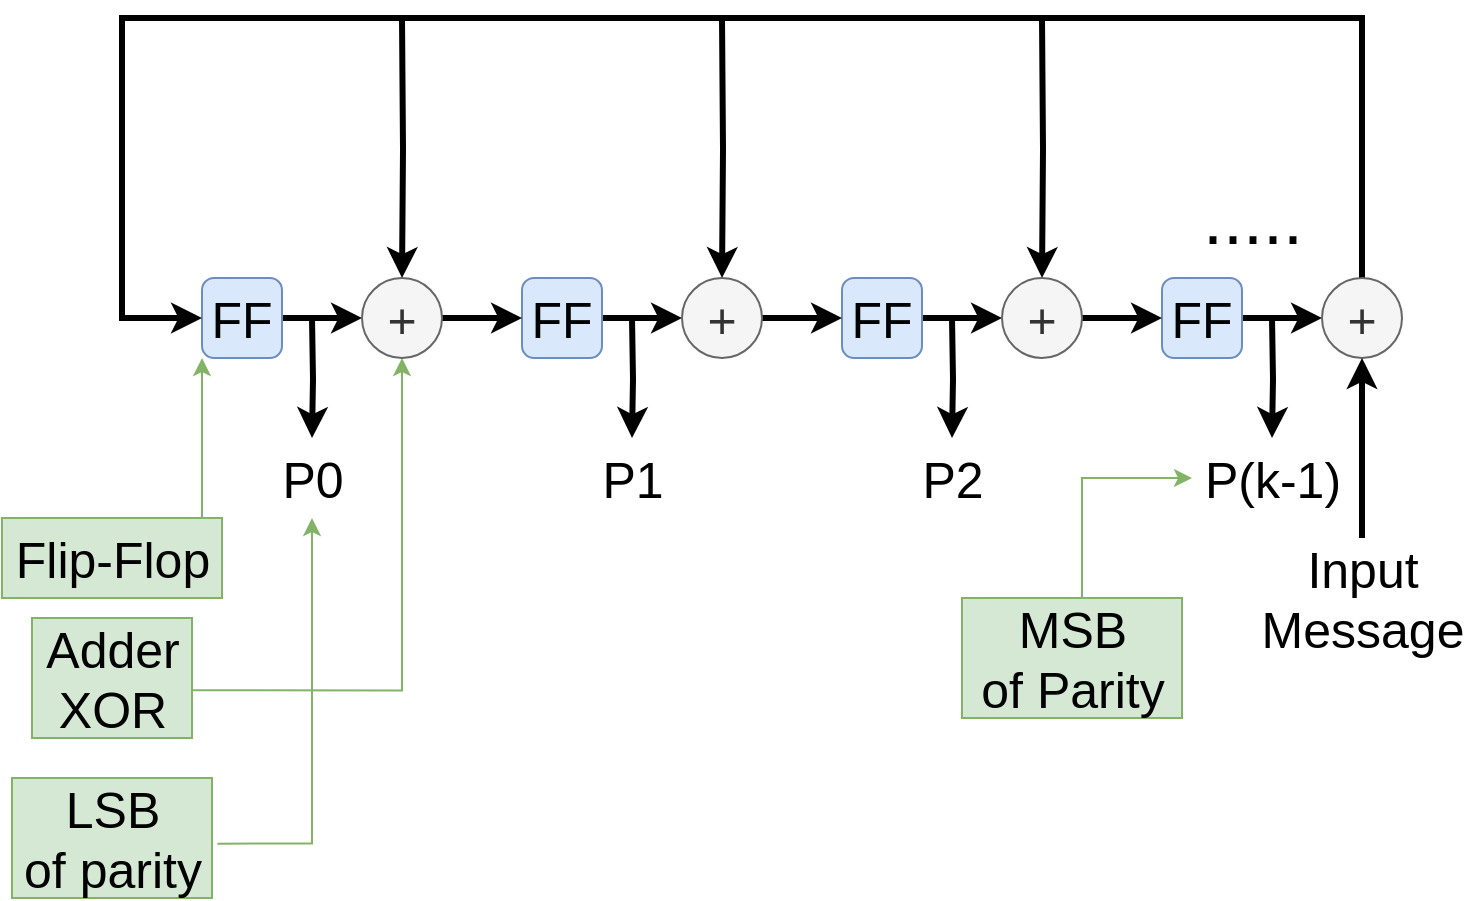 <mxfile version="13.0.3" type="device"><diagram id="u55sNT8zVXUNWlJmkxd6" name="Page-1"><mxGraphModel dx="865" dy="506" grid="1" gridSize="10" guides="1" tooltips="1" connect="1" arrows="1" fold="1" page="1" pageScale="1" pageWidth="850" pageHeight="1100" math="0" shadow="0"><root><mxCell id="0"/><mxCell id="1" parent="0"/><mxCell id="IT_rdZoCRkjvYpTocYS0-16" value="" style="edgeStyle=orthogonalEdgeStyle;rounded=0;orthogonalLoop=1;jettySize=auto;html=1;strokeWidth=3;fontSize=25;" edge="1" parent="1" source="IT_rdZoCRkjvYpTocYS0-2" target="IT_rdZoCRkjvYpTocYS0-7"><mxGeometry relative="1" as="geometry"/></mxCell><mxCell id="IT_rdZoCRkjvYpTocYS0-41" style="edgeStyle=orthogonalEdgeStyle;rounded=0;orthogonalLoop=1;jettySize=auto;html=1;exitX=0;exitY=1;exitDx=0;exitDy=0;strokeWidth=1;fontSize=25;entryX=0;entryY=1;entryDx=0;entryDy=0;fillColor=#d5e8d4;strokeColor=#82b366;" edge="1" parent="1" target="IT_rdZoCRkjvYpTocYS0-2"><mxGeometry relative="1" as="geometry"><mxPoint x="70" y="440.0" as="sourcePoint"/></mxGeometry></mxCell><mxCell id="IT_rdZoCRkjvYpTocYS0-2" value="FF" style="rounded=1;whiteSpace=wrap;html=1;fontSize=25;fillColor=#dae8fc;strokeColor=#6c8ebf;" vertex="1" parent="1"><mxGeometry x="120" y="320" width="40" height="40" as="geometry"/></mxCell><mxCell id="IT_rdZoCRkjvYpTocYS0-18" value="" style="edgeStyle=orthogonalEdgeStyle;rounded=0;orthogonalLoop=1;jettySize=auto;html=1;strokeWidth=3;fontSize=25;" edge="1" parent="1" source="IT_rdZoCRkjvYpTocYS0-3" target="IT_rdZoCRkjvYpTocYS0-8"><mxGeometry relative="1" as="geometry"/></mxCell><mxCell id="IT_rdZoCRkjvYpTocYS0-3" value="FF" style="rounded=1;whiteSpace=wrap;html=1;fontSize=25;fillColor=#dae8fc;strokeColor=#6c8ebf;" vertex="1" parent="1"><mxGeometry x="280" y="320" width="40" height="40" as="geometry"/></mxCell><mxCell id="IT_rdZoCRkjvYpTocYS0-20" value="" style="edgeStyle=orthogonalEdgeStyle;rounded=0;orthogonalLoop=1;jettySize=auto;html=1;strokeWidth=3;fontSize=25;" edge="1" parent="1" source="IT_rdZoCRkjvYpTocYS0-4" target="IT_rdZoCRkjvYpTocYS0-9"><mxGeometry relative="1" as="geometry"/></mxCell><mxCell id="IT_rdZoCRkjvYpTocYS0-4" value="FF" style="rounded=1;whiteSpace=wrap;html=1;fontSize=25;fillColor=#dae8fc;strokeColor=#6c8ebf;" vertex="1" parent="1"><mxGeometry x="440" y="320" width="40" height="40" as="geometry"/></mxCell><mxCell id="IT_rdZoCRkjvYpTocYS0-22" value="" style="edgeStyle=orthogonalEdgeStyle;rounded=0;orthogonalLoop=1;jettySize=auto;html=1;strokeWidth=3;fontSize=25;" edge="1" parent="1" source="IT_rdZoCRkjvYpTocYS0-5" target="IT_rdZoCRkjvYpTocYS0-10"><mxGeometry relative="1" as="geometry"/></mxCell><mxCell id="IT_rdZoCRkjvYpTocYS0-5" value="FF" style="rounded=1;whiteSpace=wrap;html=1;fontSize=25;fillColor=#dae8fc;strokeColor=#6c8ebf;" vertex="1" parent="1"><mxGeometry x="600" y="320" width="40" height="40" as="geometry"/></mxCell><mxCell id="IT_rdZoCRkjvYpTocYS0-17" value="" style="edgeStyle=orthogonalEdgeStyle;rounded=0;orthogonalLoop=1;jettySize=auto;html=1;strokeWidth=3;fontSize=25;" edge="1" parent="1" source="IT_rdZoCRkjvYpTocYS0-7" target="IT_rdZoCRkjvYpTocYS0-3"><mxGeometry relative="1" as="geometry"/></mxCell><mxCell id="IT_rdZoCRkjvYpTocYS0-23" style="edgeStyle=orthogonalEdgeStyle;rounded=0;orthogonalLoop=1;jettySize=auto;html=1;strokeWidth=3;fontSize=25;" edge="1" parent="1" target="IT_rdZoCRkjvYpTocYS0-7"><mxGeometry relative="1" as="geometry"><mxPoint x="220" y="190" as="sourcePoint"/></mxGeometry></mxCell><mxCell id="IT_rdZoCRkjvYpTocYS0-43" style="edgeStyle=orthogonalEdgeStyle;rounded=0;orthogonalLoop=1;jettySize=auto;html=1;strokeWidth=1;fontSize=25;exitX=1;exitY=0.603;exitDx=0;exitDy=0;exitPerimeter=0;fillColor=#d5e8d4;strokeColor=#82b366;" edge="1" parent="1" source="IT_rdZoCRkjvYpTocYS0-44" target="IT_rdZoCRkjvYpTocYS0-7"><mxGeometry relative="1" as="geometry"><mxPoint x="220" y="510.0" as="sourcePoint"/><Array as="points"><mxPoint x="220" y="526"/></Array></mxGeometry></mxCell><mxCell id="IT_rdZoCRkjvYpTocYS0-7" value="+" style="ellipse;whiteSpace=wrap;html=1;fontSize=25;fillColor=#f5f5f5;strokeColor=#666666;fontColor=#333333;" vertex="1" parent="1"><mxGeometry x="200" y="320" width="40" height="40" as="geometry"/></mxCell><mxCell id="IT_rdZoCRkjvYpTocYS0-19" value="" style="edgeStyle=orthogonalEdgeStyle;rounded=0;orthogonalLoop=1;jettySize=auto;html=1;strokeWidth=3;fontSize=25;" edge="1" parent="1" source="IT_rdZoCRkjvYpTocYS0-8" target="IT_rdZoCRkjvYpTocYS0-4"><mxGeometry relative="1" as="geometry"/></mxCell><mxCell id="IT_rdZoCRkjvYpTocYS0-25" style="edgeStyle=orthogonalEdgeStyle;rounded=0;orthogonalLoop=1;jettySize=auto;html=1;strokeWidth=3;fontSize=25;entryX=0.5;entryY=0;entryDx=0;entryDy=0;" edge="1" parent="1" target="IT_rdZoCRkjvYpTocYS0-8"><mxGeometry relative="1" as="geometry"><mxPoint x="380" y="190" as="sourcePoint"/></mxGeometry></mxCell><mxCell id="IT_rdZoCRkjvYpTocYS0-8" value="+" style="ellipse;whiteSpace=wrap;html=1;fontSize=25;fillColor=#f5f5f5;strokeColor=#666666;fontColor=#333333;" vertex="1" parent="1"><mxGeometry x="360" y="320" width="40" height="40" as="geometry"/></mxCell><mxCell id="IT_rdZoCRkjvYpTocYS0-21" value="" style="edgeStyle=orthogonalEdgeStyle;rounded=0;orthogonalLoop=1;jettySize=auto;html=1;strokeWidth=3;fontSize=25;" edge="1" parent="1" source="IT_rdZoCRkjvYpTocYS0-9" target="IT_rdZoCRkjvYpTocYS0-5"><mxGeometry relative="1" as="geometry"/></mxCell><mxCell id="IT_rdZoCRkjvYpTocYS0-26" style="edgeStyle=orthogonalEdgeStyle;rounded=0;orthogonalLoop=1;jettySize=auto;html=1;strokeWidth=3;fontSize=25;entryX=0.5;entryY=0;entryDx=0;entryDy=0;" edge="1" parent="1" target="IT_rdZoCRkjvYpTocYS0-9"><mxGeometry relative="1" as="geometry"><mxPoint x="540" y="190" as="sourcePoint"/></mxGeometry></mxCell><mxCell id="IT_rdZoCRkjvYpTocYS0-9" value="+" style="ellipse;whiteSpace=wrap;html=1;fontSize=25;fillColor=#f5f5f5;strokeColor=#666666;fontColor=#333333;" vertex="1" parent="1"><mxGeometry x="520" y="320" width="40" height="40" as="geometry"/></mxCell><mxCell id="IT_rdZoCRkjvYpTocYS0-24" style="edgeStyle=orthogonalEdgeStyle;rounded=0;orthogonalLoop=1;jettySize=auto;html=1;exitX=0.5;exitY=0;exitDx=0;exitDy=0;entryX=0;entryY=0.5;entryDx=0;entryDy=0;strokeWidth=3;fontSize=25;" edge="1" parent="1" source="IT_rdZoCRkjvYpTocYS0-10" target="IT_rdZoCRkjvYpTocYS0-2"><mxGeometry relative="1" as="geometry"><Array as="points"><mxPoint x="700" y="190"/><mxPoint x="80" y="190"/><mxPoint x="80" y="340"/></Array></mxGeometry></mxCell><mxCell id="IT_rdZoCRkjvYpTocYS0-10" value="+" style="ellipse;whiteSpace=wrap;html=1;fontSize=25;fillColor=#f5f5f5;strokeColor=#666666;fontColor=#333333;" vertex="1" parent="1"><mxGeometry x="680" y="320" width="40" height="40" as="geometry"/></mxCell><mxCell id="IT_rdZoCRkjvYpTocYS0-13" value="" style="edgeStyle=orthogonalEdgeStyle;rounded=0;orthogonalLoop=1;jettySize=auto;html=1;fontSize=25;strokeWidth=3;" edge="1" parent="1" source="IT_rdZoCRkjvYpTocYS0-11" target="IT_rdZoCRkjvYpTocYS0-10"><mxGeometry relative="1" as="geometry"/></mxCell><mxCell id="IT_rdZoCRkjvYpTocYS0-11" value="Input&lt;br&gt;Message" style="text;html=1;align=center;verticalAlign=middle;resizable=0;points=[];autosize=1;fontSize=25;" vertex="1" parent="1"><mxGeometry x="640" y="450" width="120" height="60" as="geometry"/></mxCell><mxCell id="IT_rdZoCRkjvYpTocYS0-30" style="edgeStyle=orthogonalEdgeStyle;rounded=0;orthogonalLoop=1;jettySize=auto;html=1;strokeWidth=3;fontSize=25;" edge="1" parent="1" target="IT_rdZoCRkjvYpTocYS0-27"><mxGeometry relative="1" as="geometry"><mxPoint x="175" y="340" as="sourcePoint"/></mxGeometry></mxCell><mxCell id="IT_rdZoCRkjvYpTocYS0-46" style="edgeStyle=orthogonalEdgeStyle;rounded=0;orthogonalLoop=1;jettySize=auto;html=1;strokeWidth=1;fontSize=25;exitX=1.027;exitY=0.547;exitDx=0;exitDy=0;exitPerimeter=0;fillColor=#d5e8d4;strokeColor=#82b366;" edge="1" parent="1" source="IT_rdZoCRkjvYpTocYS0-45" target="IT_rdZoCRkjvYpTocYS0-27"><mxGeometry relative="1" as="geometry"><Array as="points"><mxPoint x="175" y="603"/></Array></mxGeometry></mxCell><mxCell id="IT_rdZoCRkjvYpTocYS0-27" value="P0" style="text;html=1;align=center;verticalAlign=middle;resizable=0;points=[];autosize=1;fontSize=25;" vertex="1" parent="1"><mxGeometry x="150" y="400" width="50" height="40" as="geometry"/></mxCell><mxCell id="IT_rdZoCRkjvYpTocYS0-31" style="edgeStyle=orthogonalEdgeStyle;rounded=0;orthogonalLoop=1;jettySize=auto;html=1;strokeWidth=3;fontSize=25;" edge="1" parent="1" target="IT_rdZoCRkjvYpTocYS0-32"><mxGeometry relative="1" as="geometry"><mxPoint x="335" y="340" as="sourcePoint"/></mxGeometry></mxCell><mxCell id="IT_rdZoCRkjvYpTocYS0-32" value="P1" style="text;html=1;align=center;verticalAlign=middle;resizable=0;points=[];autosize=1;fontSize=25;" vertex="1" parent="1"><mxGeometry x="310" y="400" width="50" height="40" as="geometry"/></mxCell><mxCell id="IT_rdZoCRkjvYpTocYS0-33" style="edgeStyle=orthogonalEdgeStyle;rounded=0;orthogonalLoop=1;jettySize=auto;html=1;strokeWidth=3;fontSize=25;" edge="1" parent="1" target="IT_rdZoCRkjvYpTocYS0-34"><mxGeometry relative="1" as="geometry"><mxPoint x="495" y="340" as="sourcePoint"/></mxGeometry></mxCell><mxCell id="IT_rdZoCRkjvYpTocYS0-34" value="P2" style="text;html=1;align=center;verticalAlign=middle;resizable=0;points=[];autosize=1;fontSize=25;" vertex="1" parent="1"><mxGeometry x="470" y="400" width="50" height="40" as="geometry"/></mxCell><mxCell id="IT_rdZoCRkjvYpTocYS0-35" style="edgeStyle=orthogonalEdgeStyle;rounded=0;orthogonalLoop=1;jettySize=auto;html=1;strokeWidth=3;fontSize=25;" edge="1" parent="1" target="IT_rdZoCRkjvYpTocYS0-36"><mxGeometry relative="1" as="geometry"><mxPoint x="655" y="340" as="sourcePoint"/></mxGeometry></mxCell><mxCell id="IT_rdZoCRkjvYpTocYS0-49" style="edgeStyle=orthogonalEdgeStyle;rounded=0;orthogonalLoop=1;jettySize=auto;html=1;strokeWidth=1;fontSize=25;fillColor=#d5e8d4;strokeColor=#82b366;" edge="1" parent="1" source="IT_rdZoCRkjvYpTocYS0-48" target="IT_rdZoCRkjvYpTocYS0-36"><mxGeometry relative="1" as="geometry"><Array as="points"><mxPoint x="560" y="420"/></Array></mxGeometry></mxCell><mxCell id="IT_rdZoCRkjvYpTocYS0-36" value="P(k-1)" style="text;html=1;align=center;verticalAlign=middle;resizable=0;points=[];autosize=1;fontSize=25;" vertex="1" parent="1"><mxGeometry x="615" y="400" width="80" height="40" as="geometry"/></mxCell><mxCell id="IT_rdZoCRkjvYpTocYS0-38" value="&lt;font style=&quot;font-size: 36px&quot;&gt;.....&lt;/font&gt;" style="text;html=1;align=center;verticalAlign=middle;resizable=0;points=[];autosize=1;fontSize=25;" vertex="1" parent="1"><mxGeometry x="610" y="270" width="70" height="40" as="geometry"/></mxCell><mxCell id="IT_rdZoCRkjvYpTocYS0-42" value="Flip-Flop" style="text;html=1;align=center;verticalAlign=middle;resizable=0;points=[];autosize=1;fontSize=25;fillColor=#d5e8d4;strokeColor=#82b366;" vertex="1" parent="1"><mxGeometry x="20" y="440" width="110" height="40" as="geometry"/></mxCell><mxCell id="IT_rdZoCRkjvYpTocYS0-44" value="Adder&lt;br&gt;XOR" style="text;html=1;align=center;verticalAlign=middle;resizable=0;points=[];autosize=1;fontSize=25;fillColor=#d5e8d4;strokeColor=#82b366;" vertex="1" parent="1"><mxGeometry x="35" y="490" width="80" height="60" as="geometry"/></mxCell><mxCell id="IT_rdZoCRkjvYpTocYS0-45" value="LSB&lt;br&gt;of parity" style="text;html=1;align=center;verticalAlign=middle;resizable=0;points=[];autosize=1;fontSize=25;fillColor=#d5e8d4;strokeColor=#82b366;" vertex="1" parent="1"><mxGeometry x="25" y="570" width="100" height="60" as="geometry"/></mxCell><mxCell id="IT_rdZoCRkjvYpTocYS0-48" value="MSB&lt;br&gt;of Parity" style="text;html=1;align=center;verticalAlign=middle;resizable=0;points=[];autosize=1;fontSize=25;fillColor=#d5e8d4;strokeColor=#82b366;" vertex="1" parent="1"><mxGeometry x="500" y="480" width="110" height="60" as="geometry"/></mxCell></root></mxGraphModel></diagram></mxfile>
